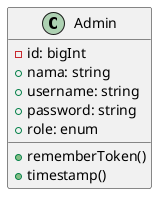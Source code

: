 @startuml DiagramClassHotel

class Admin {
    -id: bigInt
    +nama: string
    +username: string
    +password: string
    +role: enum
    +rememberToken()
    +timestamp()
}